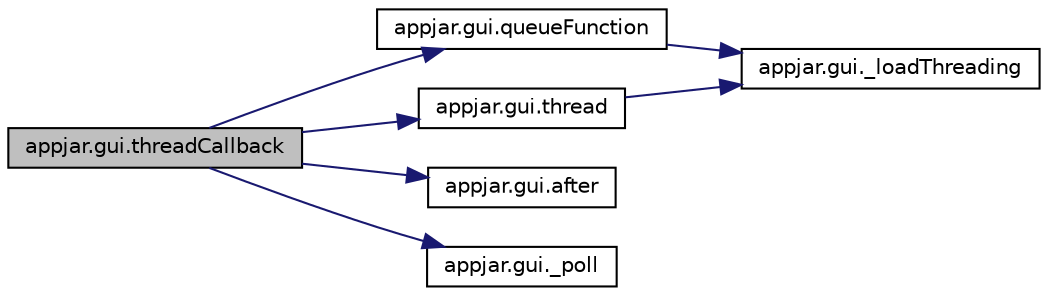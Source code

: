digraph "appjar.gui.threadCallback"
{
  edge [fontname="Helvetica",fontsize="10",labelfontname="Helvetica",labelfontsize="10"];
  node [fontname="Helvetica",fontsize="10",shape=record];
  rankdir="LR";
  Node2155 [label="appjar.gui.threadCallback",height=0.2,width=0.4,color="black", fillcolor="grey75", style="filled", fontcolor="black"];
  Node2155 -> Node2156 [color="midnightblue",fontsize="10",style="solid",fontname="Helvetica"];
  Node2156 [label="appjar.gui.queueFunction",height=0.2,width=0.4,color="black", fillcolor="white", style="filled",URL="$classappjar_1_1gui.html#a4e49b2e9ac6a35cb037ddf685a28692e"];
  Node2156 -> Node2157 [color="midnightblue",fontsize="10",style="solid",fontname="Helvetica"];
  Node2157 [label="appjar.gui._loadThreading",height=0.2,width=0.4,color="black", fillcolor="white", style="filled",URL="$classappjar_1_1gui.html#af7f64c964f3488ca8c13296f8c683b0c"];
  Node2155 -> Node2158 [color="midnightblue",fontsize="10",style="solid",fontname="Helvetica"];
  Node2158 [label="appjar.gui.thread",height=0.2,width=0.4,color="black", fillcolor="white", style="filled",URL="$classappjar_1_1gui.html#ad03085938c4f3620081998cbea2aaa5e"];
  Node2158 -> Node2157 [color="midnightblue",fontsize="10",style="solid",fontname="Helvetica"];
  Node2155 -> Node2159 [color="midnightblue",fontsize="10",style="solid",fontname="Helvetica"];
  Node2159 [label="appjar.gui.after",height=0.2,width=0.4,color="black", fillcolor="white", style="filled",URL="$classappjar_1_1gui.html#a1fde7d8815e07abdeec5f885eebf3080"];
  Node2155 -> Node2160 [color="midnightblue",fontsize="10",style="solid",fontname="Helvetica"];
  Node2160 [label="appjar.gui._poll",height=0.2,width=0.4,color="black", fillcolor="white", style="filled",URL="$classappjar_1_1gui.html#a5d715374b39672c5db1139f5c552dd87"];
}
